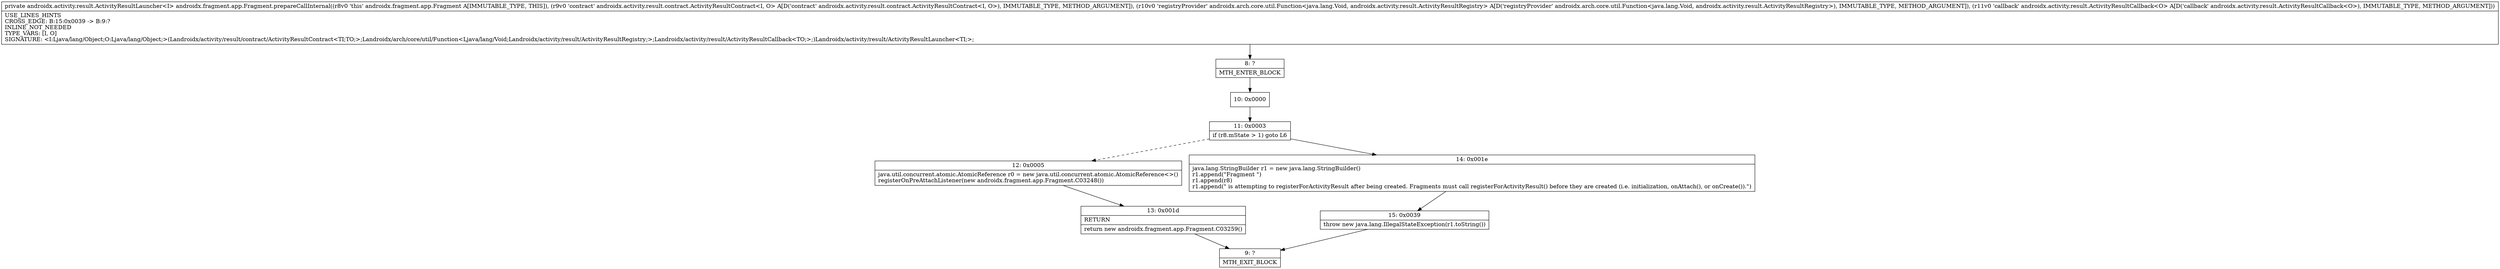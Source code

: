 digraph "CFG forandroidx.fragment.app.Fragment.prepareCallInternal(Landroidx\/activity\/result\/contract\/ActivityResultContract;Landroidx\/arch\/core\/util\/Function;Landroidx\/activity\/result\/ActivityResultCallback;)Landroidx\/activity\/result\/ActivityResultLauncher;" {
Node_8 [shape=record,label="{8\:\ ?|MTH_ENTER_BLOCK\l}"];
Node_10 [shape=record,label="{10\:\ 0x0000}"];
Node_11 [shape=record,label="{11\:\ 0x0003|if (r8.mState \> 1) goto L6\l}"];
Node_12 [shape=record,label="{12\:\ 0x0005|java.util.concurrent.atomic.AtomicReference r0 = new java.util.concurrent.atomic.AtomicReference\<\>()\lregisterOnPreAttachListener(new androidx.fragment.app.Fragment.C03248())\l}"];
Node_13 [shape=record,label="{13\:\ 0x001d|RETURN\l|return new androidx.fragment.app.Fragment.C03259()\l}"];
Node_9 [shape=record,label="{9\:\ ?|MTH_EXIT_BLOCK\l}"];
Node_14 [shape=record,label="{14\:\ 0x001e|java.lang.StringBuilder r1 = new java.lang.StringBuilder()\lr1.append(\"Fragment \")\lr1.append(r8)\lr1.append(\" is attempting to registerForActivityResult after being created. Fragments must call registerForActivityResult() before they are created (i.e. initialization, onAttach(), or onCreate()).\")\l}"];
Node_15 [shape=record,label="{15\:\ 0x0039|throw new java.lang.IllegalStateException(r1.toString())\l}"];
MethodNode[shape=record,label="{private androidx.activity.result.ActivityResultLauncher\<I\> androidx.fragment.app.Fragment.prepareCallInternal((r8v0 'this' androidx.fragment.app.Fragment A[IMMUTABLE_TYPE, THIS]), (r9v0 'contract' androidx.activity.result.contract.ActivityResultContract\<I, O\> A[D('contract' androidx.activity.result.contract.ActivityResultContract\<I, O\>), IMMUTABLE_TYPE, METHOD_ARGUMENT]), (r10v0 'registryProvider' androidx.arch.core.util.Function\<java.lang.Void, androidx.activity.result.ActivityResultRegistry\> A[D('registryProvider' androidx.arch.core.util.Function\<java.lang.Void, androidx.activity.result.ActivityResultRegistry\>), IMMUTABLE_TYPE, METHOD_ARGUMENT]), (r11v0 'callback' androidx.activity.result.ActivityResultCallback\<O\> A[D('callback' androidx.activity.result.ActivityResultCallback\<O\>), IMMUTABLE_TYPE, METHOD_ARGUMENT]))  | USE_LINES_HINTS\lCROSS_EDGE: B:15:0x0039 \-\> B:9:?\lINLINE_NOT_NEEDED\lTYPE_VARS: [I, O]\lSIGNATURE: \<I:Ljava\/lang\/Object;O:Ljava\/lang\/Object;\>(Landroidx\/activity\/result\/contract\/ActivityResultContract\<TI;TO;\>;Landroidx\/arch\/core\/util\/Function\<Ljava\/lang\/Void;Landroidx\/activity\/result\/ActivityResultRegistry;\>;Landroidx\/activity\/result\/ActivityResultCallback\<TO;\>;)Landroidx\/activity\/result\/ActivityResultLauncher\<TI;\>;\l}"];
MethodNode -> Node_8;Node_8 -> Node_10;
Node_10 -> Node_11;
Node_11 -> Node_12[style=dashed];
Node_11 -> Node_14;
Node_12 -> Node_13;
Node_13 -> Node_9;
Node_14 -> Node_15;
Node_15 -> Node_9;
}


